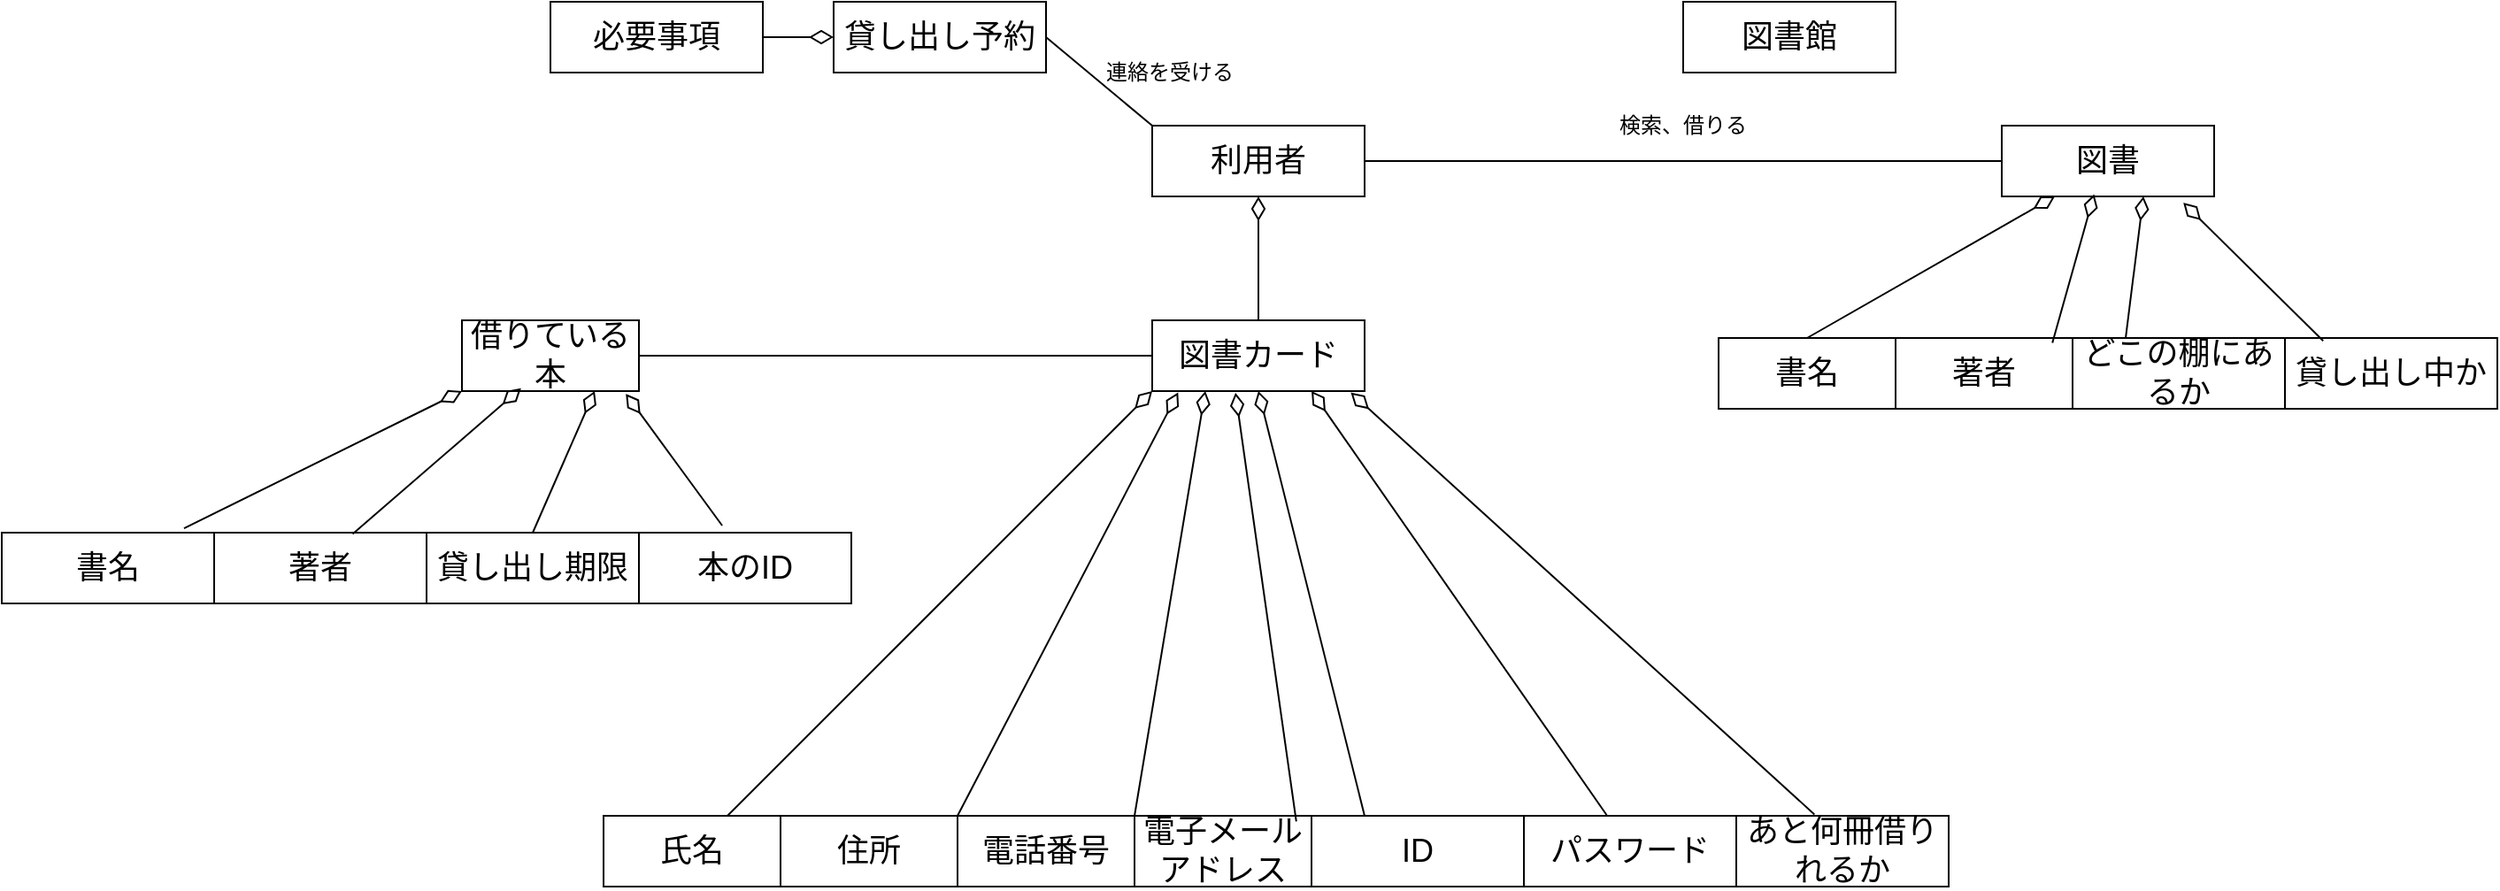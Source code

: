 <mxfile>
    <diagram name="ページ1" id="VO2B68nZpeSKNJWuaMmZ">
        <mxGraphModel dx="1294" dy="466" grid="1" gridSize="10" guides="1" tooltips="1" connect="1" arrows="1" fold="1" page="1" pageScale="1" pageWidth="827" pageHeight="1169" math="0" shadow="0">
            <root>
                <mxCell id="0"/>
                <mxCell id="1" parent="0"/>
                <mxCell id="SX2NnGYp1cLI97t9g-Xs-1" value="&lt;font style=&quot;font-size: 18px;&quot;&gt;利用者&lt;/font&gt;" style="rounded=0;whiteSpace=wrap;html=1;" parent="1" vertex="1">
                    <mxGeometry x="130" y="100" width="120" height="40" as="geometry"/>
                </mxCell>
                <mxCell id="SX2NnGYp1cLI97t9g-Xs-2" value="&lt;font style=&quot;font-size: 18px;&quot;&gt;図書カード&lt;/font&gt;" style="rounded=0;whiteSpace=wrap;html=1;" parent="1" vertex="1">
                    <mxGeometry x="130" y="210" width="120" height="40" as="geometry"/>
                </mxCell>
                <mxCell id="SX2NnGYp1cLI97t9g-Xs-3" value="" style="endArrow=diamondThin;html=1;rounded=0;endFill=0;entryX=0.5;entryY=1;entryDx=0;entryDy=0;exitX=0.5;exitY=0;exitDx=0;exitDy=0;endSize=11;startSize=12;" parent="1" source="SX2NnGYp1cLI97t9g-Xs-2" target="SX2NnGYp1cLI97t9g-Xs-1" edge="1">
                    <mxGeometry width="50" height="50" relative="1" as="geometry">
                        <mxPoint x="140" y="210" as="sourcePoint"/>
                        <mxPoint x="190" y="160" as="targetPoint"/>
                    </mxGeometry>
                </mxCell>
                <mxCell id="SX2NnGYp1cLI97t9g-Xs-4" value="&lt;span style=&quot;font-size: 18px;&quot;&gt;ID&lt;/span&gt;" style="rounded=0;whiteSpace=wrap;html=1;" parent="1" vertex="1">
                    <mxGeometry x="220" y="490" width="120" height="40" as="geometry"/>
                </mxCell>
                <mxCell id="SX2NnGYp1cLI97t9g-Xs-5" value="&lt;span style=&quot;font-size: 18px;&quot;&gt;パスワード&lt;/span&gt;" style="rounded=0;whiteSpace=wrap;html=1;" parent="1" vertex="1">
                    <mxGeometry x="340" y="490" width="120" height="40" as="geometry"/>
                </mxCell>
                <mxCell id="SX2NnGYp1cLI97t9g-Xs-6" value="" style="endArrow=diamondThin;html=1;rounded=0;endFill=0;entryX=0.5;entryY=1;entryDx=0;entryDy=0;exitX=0.25;exitY=0;exitDx=0;exitDy=0;endSize=11;startSize=12;" parent="1" source="SX2NnGYp1cLI97t9g-Xs-4" target="SX2NnGYp1cLI97t9g-Xs-2" edge="1">
                    <mxGeometry width="50" height="50" relative="1" as="geometry">
                        <mxPoint x="110" y="340" as="sourcePoint"/>
                        <mxPoint x="110" y="270" as="targetPoint"/>
                    </mxGeometry>
                </mxCell>
                <mxCell id="SX2NnGYp1cLI97t9g-Xs-7" value="" style="endArrow=diamondThin;html=1;rounded=0;endFill=0;entryX=0.75;entryY=1;entryDx=0;entryDy=0;exitX=0.39;exitY=-0.01;exitDx=0;exitDy=0;endSize=11;startSize=12;exitPerimeter=0;" parent="1" source="SX2NnGYp1cLI97t9g-Xs-5" target="SX2NnGYp1cLI97t9g-Xs-2" edge="1">
                    <mxGeometry width="50" height="50" relative="1" as="geometry">
                        <mxPoint x="260" y="340" as="sourcePoint"/>
                        <mxPoint x="260" y="270" as="targetPoint"/>
                    </mxGeometry>
                </mxCell>
                <mxCell id="SX2NnGYp1cLI97t9g-Xs-9" value="&lt;span style=&quot;font-size: 18px;&quot;&gt;電子メールアドレス&lt;/span&gt;" style="rounded=0;whiteSpace=wrap;html=1;" parent="1" vertex="1">
                    <mxGeometry x="120" y="490" width="100" height="40" as="geometry"/>
                </mxCell>
                <mxCell id="SX2NnGYp1cLI97t9g-Xs-12" value="&lt;span style=&quot;font-size: 18px;&quot;&gt;氏名&lt;/span&gt;" style="rounded=0;whiteSpace=wrap;html=1;" parent="1" vertex="1">
                    <mxGeometry x="-180" y="490" width="100" height="40" as="geometry"/>
                </mxCell>
                <mxCell id="SX2NnGYp1cLI97t9g-Xs-13" value="&lt;span style=&quot;font-size: 18px;&quot;&gt;住所&lt;/span&gt;" style="rounded=0;whiteSpace=wrap;html=1;" parent="1" vertex="1">
                    <mxGeometry x="-80" y="490" width="100" height="40" as="geometry"/>
                </mxCell>
                <mxCell id="SX2NnGYp1cLI97t9g-Xs-14" value="&lt;span style=&quot;font-size: 18px;&quot;&gt;電話番号&lt;/span&gt;" style="rounded=0;whiteSpace=wrap;html=1;" parent="1" vertex="1">
                    <mxGeometry x="20" y="490" width="100" height="40" as="geometry"/>
                </mxCell>
                <mxCell id="SX2NnGYp1cLI97t9g-Xs-15" value="&lt;font style=&quot;font-size: 18px;&quot;&gt;図書&lt;/font&gt;" style="rounded=0;whiteSpace=wrap;html=1;" parent="1" vertex="1">
                    <mxGeometry x="610" y="100" width="120" height="40" as="geometry"/>
                </mxCell>
                <mxCell id="SX2NnGYp1cLI97t9g-Xs-16" value="" style="endArrow=none;html=1;rounded=0;exitX=1;exitY=0.5;exitDx=0;exitDy=0;entryX=0;entryY=0.5;entryDx=0;entryDy=0;" parent="1" source="SX2NnGYp1cLI97t9g-Xs-1" target="SX2NnGYp1cLI97t9g-Xs-15" edge="1">
                    <mxGeometry width="50" height="50" relative="1" as="geometry">
                        <mxPoint x="400" y="250" as="sourcePoint"/>
                        <mxPoint x="450" y="200" as="targetPoint"/>
                    </mxGeometry>
                </mxCell>
                <mxCell id="SX2NnGYp1cLI97t9g-Xs-18" value="&lt;font style=&quot;font-size: 18px;&quot;&gt;貸し出し期限&lt;/font&gt;" style="rounded=0;whiteSpace=wrap;html=1;" parent="1" vertex="1">
                    <mxGeometry x="-280" y="330" width="120" height="40" as="geometry"/>
                </mxCell>
                <mxCell id="SX2NnGYp1cLI97t9g-Xs-19" value="&lt;span style=&quot;font-size: 18px;&quot;&gt;貸し出し予約&lt;/span&gt;" style="rounded=0;whiteSpace=wrap;html=1;" parent="1" vertex="1">
                    <mxGeometry x="-50" y="30" width="120" height="40" as="geometry"/>
                </mxCell>
                <mxCell id="SX2NnGYp1cLI97t9g-Xs-21" value="" style="endArrow=diamondThin;html=1;rounded=0;endFill=0;entryX=0.75;entryY=1;entryDx=0;entryDy=0;exitX=0.5;exitY=0;exitDx=0;exitDy=0;endSize=11;startSize=12;" parent="1" source="SX2NnGYp1cLI97t9g-Xs-18" target="SX2NnGYp1cLI97t9g-Xs-39" edge="1">
                    <mxGeometry width="50" height="50" relative="1" as="geometry">
                        <mxPoint x="669" y="272" as="sourcePoint"/>
                        <mxPoint x="630" y="200" as="targetPoint"/>
                    </mxGeometry>
                </mxCell>
                <mxCell id="SX2NnGYp1cLI97t9g-Xs-22" value="" style="endArrow=diamondThin;html=1;rounded=0;endFill=0;entryX=0.392;entryY=1.025;entryDx=0;entryDy=0;exitX=0.914;exitY=0.08;exitDx=0;exitDy=0;endSize=11;startSize=12;entryPerimeter=0;exitPerimeter=0;" parent="1" source="SX2NnGYp1cLI97t9g-Xs-9" target="SX2NnGYp1cLI97t9g-Xs-2" edge="1">
                    <mxGeometry width="50" height="50" relative="1" as="geometry">
                        <mxPoint x="459" y="508.8" as="sourcePoint"/>
                        <mxPoint x="413.2" y="450" as="targetPoint"/>
                    </mxGeometry>
                </mxCell>
                <mxCell id="SX2NnGYp1cLI97t9g-Xs-23" value="" style="endArrow=diamondThin;html=1;rounded=0;endFill=0;exitX=1;exitY=0;exitDx=0;exitDy=0;endSize=11;startSize=12;entryX=0.25;entryY=1;entryDx=0;entryDy=0;" parent="1" source="SX2NnGYp1cLI97t9g-Xs-14" target="SX2NnGYp1cLI97t9g-Xs-2" edge="1">
                    <mxGeometry width="50" height="50" relative="1" as="geometry">
                        <mxPoint x="512" y="457" as="sourcePoint"/>
                        <mxPoint x="180" y="340" as="targetPoint"/>
                    </mxGeometry>
                </mxCell>
                <mxCell id="SX2NnGYp1cLI97t9g-Xs-24" value="" style="endArrow=diamondThin;html=1;rounded=0;endFill=0;entryX=0.122;entryY=1.02;entryDx=0;entryDy=0;exitX=1;exitY=0;exitDx=0;exitDy=0;endSize=11;startSize=12;entryPerimeter=0;" parent="1" source="SX2NnGYp1cLI97t9g-Xs-13" target="SX2NnGYp1cLI97t9g-Xs-2" edge="1">
                    <mxGeometry width="50" height="50" relative="1" as="geometry">
                        <mxPoint x="241" y="627" as="sourcePoint"/>
                        <mxPoint x="139" y="570" as="targetPoint"/>
                    </mxGeometry>
                </mxCell>
                <mxCell id="SX2NnGYp1cLI97t9g-Xs-25" value="" style="endArrow=diamondThin;html=1;rounded=0;endFill=0;entryX=0;entryY=1;entryDx=0;entryDy=0;endSize=11;startSize=12;" parent="1" source="SX2NnGYp1cLI97t9g-Xs-12" target="SX2NnGYp1cLI97t9g-Xs-2" edge="1">
                    <mxGeometry width="50" height="50" relative="1" as="geometry">
                        <mxPoint x="362" y="657" as="sourcePoint"/>
                        <mxPoint x="260" y="600" as="targetPoint"/>
                    </mxGeometry>
                </mxCell>
                <mxCell id="SX2NnGYp1cLI97t9g-Xs-28" value="&lt;font style=&quot;font-size: 18px;&quot;&gt;図書館&lt;/font&gt;" style="rounded=0;whiteSpace=wrap;html=1;" parent="1" vertex="1">
                    <mxGeometry x="430" y="30" width="120" height="40" as="geometry"/>
                </mxCell>
                <mxCell id="SX2NnGYp1cLI97t9g-Xs-29" value="検索、借りる" style="rounded=0;whiteSpace=wrap;html=1;fillColor=none;strokeColor=none;" parent="1" vertex="1">
                    <mxGeometry x="370" y="70" width="120" height="60" as="geometry"/>
                </mxCell>
                <mxCell id="SX2NnGYp1cLI97t9g-Xs-30" value="&lt;span style=&quot;font-size: 18px;&quot;&gt;著者&lt;/span&gt;" style="rounded=0;whiteSpace=wrap;html=1;" parent="1" vertex="1">
                    <mxGeometry x="550" y="220" width="100" height="40" as="geometry"/>
                </mxCell>
                <mxCell id="SX2NnGYp1cLI97t9g-Xs-31" value="&lt;span style=&quot;font-size: 18px;&quot;&gt;書名&lt;/span&gt;" style="rounded=0;whiteSpace=wrap;html=1;" parent="1" vertex="1">
                    <mxGeometry x="450" y="220" width="100" height="40" as="geometry"/>
                </mxCell>
                <mxCell id="SX2NnGYp1cLI97t9g-Xs-32" value="" style="endArrow=diamondThin;html=1;rounded=0;endFill=0;exitX=0.886;exitY=0.07;exitDx=0;exitDy=0;endSize=11;startSize=6;exitPerimeter=0;entryX=0.435;entryY=0.97;entryDx=0;entryDy=0;entryPerimeter=0;" parent="1" source="SX2NnGYp1cLI97t9g-Xs-30" target="SX2NnGYp1cLI97t9g-Xs-15" edge="1">
                    <mxGeometry width="50" height="50" relative="1" as="geometry">
                        <mxPoint x="672" y="477" as="sourcePoint"/>
                        <mxPoint x="800" y="150" as="targetPoint"/>
                    </mxGeometry>
                </mxCell>
                <mxCell id="SX2NnGYp1cLI97t9g-Xs-33" value="" style="endArrow=diamondThin;html=1;rounded=0;endFill=0;entryX=0.25;entryY=1;entryDx=0;entryDy=0;exitX=0.5;exitY=0;exitDx=0;exitDy=0;endSize=11;startSize=12;" parent="1" source="SX2NnGYp1cLI97t9g-Xs-31" target="SX2NnGYp1cLI97t9g-Xs-15" edge="1">
                    <mxGeometry width="50" height="50" relative="1" as="geometry">
                        <mxPoint x="572" y="457" as="sourcePoint"/>
                        <mxPoint x="470" y="400" as="targetPoint"/>
                    </mxGeometry>
                </mxCell>
                <mxCell id="SX2NnGYp1cLI97t9g-Xs-34" value="&lt;font style=&quot;font-size: 18px;&quot;&gt;貸し出し中か&lt;/font&gt;" style="rounded=0;whiteSpace=wrap;html=1;" parent="1" vertex="1">
                    <mxGeometry x="770" y="220" width="120" height="40" as="geometry"/>
                </mxCell>
                <mxCell id="SX2NnGYp1cLI97t9g-Xs-35" value="&lt;span style=&quot;font-size: 18px;&quot;&gt;どこの棚にあるか&lt;/span&gt;" style="rounded=0;whiteSpace=wrap;html=1;" parent="1" vertex="1">
                    <mxGeometry x="650" y="220" width="120" height="40" as="geometry"/>
                </mxCell>
                <mxCell id="SX2NnGYp1cLI97t9g-Xs-36" value="" style="endArrow=diamondThin;html=1;rounded=0;endFill=0;exitX=0.18;exitY=0.04;exitDx=0;exitDy=0;endSize=11;startSize=12;exitPerimeter=0;entryX=0.855;entryY=1.09;entryDx=0;entryDy=0;entryPerimeter=0;" parent="1" source="SX2NnGYp1cLI97t9g-Xs-34" target="SX2NnGYp1cLI97t9g-Xs-15" edge="1">
                    <mxGeometry width="50" height="50" relative="1" as="geometry">
                        <mxPoint x="480" y="500" as="sourcePoint"/>
                        <mxPoint x="820" y="120" as="targetPoint"/>
                    </mxGeometry>
                </mxCell>
                <mxCell id="SX2NnGYp1cLI97t9g-Xs-37" value="" style="endArrow=diamondThin;html=1;rounded=0;endFill=0;entryX=0.667;entryY=1;entryDx=0;entryDy=0;exitX=0.25;exitY=0;exitDx=0;exitDy=0;endSize=11;startSize=12;entryPerimeter=0;" parent="1" source="SX2NnGYp1cLI97t9g-Xs-35" target="SX2NnGYp1cLI97t9g-Xs-15" edge="1">
                    <mxGeometry width="50" height="50" relative="1" as="geometry">
                        <mxPoint x="540" y="480" as="sourcePoint"/>
                        <mxPoint x="630" y="450" as="targetPoint"/>
                    </mxGeometry>
                </mxCell>
                <mxCell id="SX2NnGYp1cLI97t9g-Xs-38" value="" style="endArrow=none;html=1;rounded=0;entryX=0;entryY=0.5;entryDx=0;entryDy=0;exitX=1;exitY=0.5;exitDx=0;exitDy=0;" parent="1" source="SX2NnGYp1cLI97t9g-Xs-39" target="SX2NnGYp1cLI97t9g-Xs-2" edge="1">
                    <mxGeometry width="50" height="50" relative="1" as="geometry">
                        <mxPoint x="-151.6" y="230" as="sourcePoint"/>
                        <mxPoint x="350" y="160" as="targetPoint"/>
                    </mxGeometry>
                </mxCell>
                <mxCell id="SX2NnGYp1cLI97t9g-Xs-39" value="&lt;span style=&quot;font-size: 18px;&quot;&gt;借りている本&lt;/span&gt;" style="rounded=0;whiteSpace=wrap;html=1;" parent="1" vertex="1">
                    <mxGeometry x="-260" y="210" width="100" height="40" as="geometry"/>
                </mxCell>
                <mxCell id="SX2NnGYp1cLI97t9g-Xs-40" value="&lt;span style=&quot;font-size: 18px;&quot;&gt;書名&lt;/span&gt;" style="rounded=0;whiteSpace=wrap;html=1;" parent="1" vertex="1">
                    <mxGeometry x="-520" y="330" width="120" height="40" as="geometry"/>
                </mxCell>
                <mxCell id="SX2NnGYp1cLI97t9g-Xs-41" value="&lt;span style=&quot;font-size: 18px;&quot;&gt;著者&lt;/span&gt;" style="rounded=0;whiteSpace=wrap;html=1;" parent="1" vertex="1">
                    <mxGeometry x="-400" y="330" width="120" height="40" as="geometry"/>
                </mxCell>
                <mxCell id="SX2NnGYp1cLI97t9g-Xs-42" value="" style="endArrow=diamondThin;html=1;rounded=0;endFill=0;entryX=0;entryY=1;entryDx=0;entryDy=0;exitX=0.858;exitY=-0.06;exitDx=0;exitDy=0;endSize=11;startSize=12;exitPerimeter=0;" parent="1" source="SX2NnGYp1cLI97t9g-Xs-40" target="SX2NnGYp1cLI97t9g-Xs-39" edge="1">
                    <mxGeometry width="50" height="50" relative="1" as="geometry">
                        <mxPoint x="-375" y="280" as="sourcePoint"/>
                        <mxPoint x="-390" y="240" as="targetPoint"/>
                    </mxGeometry>
                </mxCell>
                <mxCell id="SX2NnGYp1cLI97t9g-Xs-43" value="" style="endArrow=diamondThin;html=1;rounded=0;endFill=0;entryX=0.334;entryY=0.96;entryDx=0;entryDy=0;exitX=0.652;exitY=0.02;exitDx=0;exitDy=0;endSize=11;startSize=12;entryPerimeter=0;exitPerimeter=0;" parent="1" source="SX2NnGYp1cLI97t9g-Xs-41" target="SX2NnGYp1cLI97t9g-Xs-39" edge="1">
                    <mxGeometry width="50" height="50" relative="1" as="geometry">
                        <mxPoint x="-270" y="398" as="sourcePoint"/>
                        <mxPoint x="-193" y="360" as="targetPoint"/>
                    </mxGeometry>
                </mxCell>
                <mxCell id="SX2NnGYp1cLI97t9g-Xs-44" value="&lt;span style=&quot;font-size: 18px;&quot;&gt;あと何冊借りれるか&lt;/span&gt;" style="rounded=0;whiteSpace=wrap;html=1;" parent="1" vertex="1">
                    <mxGeometry x="460" y="490" width="120" height="40" as="geometry"/>
                </mxCell>
                <mxCell id="SX2NnGYp1cLI97t9g-Xs-45" value="" style="endArrow=diamondThin;html=1;rounded=0;endFill=0;entryX=0.935;entryY=1.02;entryDx=0;entryDy=0;exitX=0.368;exitY=-0.02;exitDx=0;exitDy=0;endSize=11;startSize=12;exitPerimeter=0;entryPerimeter=0;" parent="1" source="SX2NnGYp1cLI97t9g-Xs-44" target="SX2NnGYp1cLI97t9g-Xs-2" edge="1">
                    <mxGeometry width="50" height="50" relative="1" as="geometry">
                        <mxPoint x="260" y="480" as="sourcePoint"/>
                        <mxPoint x="190" y="370" as="targetPoint"/>
                    </mxGeometry>
                </mxCell>
                <mxCell id="SX2NnGYp1cLI97t9g-Xs-47" value="&lt;span style=&quot;font-size: 18px;&quot;&gt;必要事項&lt;/span&gt;" style="rounded=0;whiteSpace=wrap;html=1;" parent="1" vertex="1">
                    <mxGeometry x="-210" y="30" width="120" height="40" as="geometry"/>
                </mxCell>
                <mxCell id="SX2NnGYp1cLI97t9g-Xs-49" value="" style="endArrow=diamondThin;html=1;rounded=0;endFill=0;entryX=0;entryY=0.5;entryDx=0;entryDy=0;exitX=1;exitY=0.5;exitDx=0;exitDy=0;endSize=11;startSize=12;" parent="1" source="SX2NnGYp1cLI97t9g-Xs-47" target="SX2NnGYp1cLI97t9g-Xs-19" edge="1">
                    <mxGeometry width="50" height="50" relative="1" as="geometry">
                        <mxPoint x="640" y="450" as="sourcePoint"/>
                        <mxPoint x="640" y="370" as="targetPoint"/>
                    </mxGeometry>
                </mxCell>
                <mxCell id="SX2NnGYp1cLI97t9g-Xs-52" value="" style="endArrow=none;html=1;rounded=0;entryX=1;entryY=0.5;entryDx=0;entryDy=0;exitX=0;exitY=0;exitDx=0;exitDy=0;" parent="1" source="SX2NnGYp1cLI97t9g-Xs-1" target="SX2NnGYp1cLI97t9g-Xs-19" edge="1">
                    <mxGeometry width="50" height="50" relative="1" as="geometry">
                        <mxPoint x="40" y="250" as="sourcePoint"/>
                        <mxPoint x="90" y="200" as="targetPoint"/>
                    </mxGeometry>
                </mxCell>
                <mxCell id="SX2NnGYp1cLI97t9g-Xs-53" value="連絡を受ける" style="rounded=0;whiteSpace=wrap;html=1;fillColor=none;strokeColor=none;" parent="1" vertex="1">
                    <mxGeometry x="80" y="40" width="120" height="60" as="geometry"/>
                </mxCell>
                <mxCell id="SX2NnGYp1cLI97t9g-Xs-55" value="&lt;span style=&quot;font-size: 18px;&quot;&gt;本のID&lt;/span&gt;" style="rounded=0;whiteSpace=wrap;html=1;" parent="1" vertex="1">
                    <mxGeometry x="-160" y="330" width="120" height="40" as="geometry"/>
                </mxCell>
                <mxCell id="SX2NnGYp1cLI97t9g-Xs-56" value="" style="endArrow=diamondThin;html=1;rounded=0;endFill=0;entryX=0.926;entryY=1.04;entryDx=0;entryDy=0;exitX=0.392;exitY=-0.1;exitDx=0;exitDy=0;endSize=11;startSize=12;entryPerimeter=0;exitPerimeter=0;" parent="1" source="SX2NnGYp1cLI97t9g-Xs-55" target="SX2NnGYp1cLI97t9g-Xs-39" edge="1">
                    <mxGeometry width="50" height="50" relative="1" as="geometry">
                        <mxPoint x="-100" y="370" as="sourcePoint"/>
                        <mxPoint x="-65" y="290" as="targetPoint"/>
                    </mxGeometry>
                </mxCell>
            </root>
        </mxGraphModel>
    </diagram>
</mxfile>